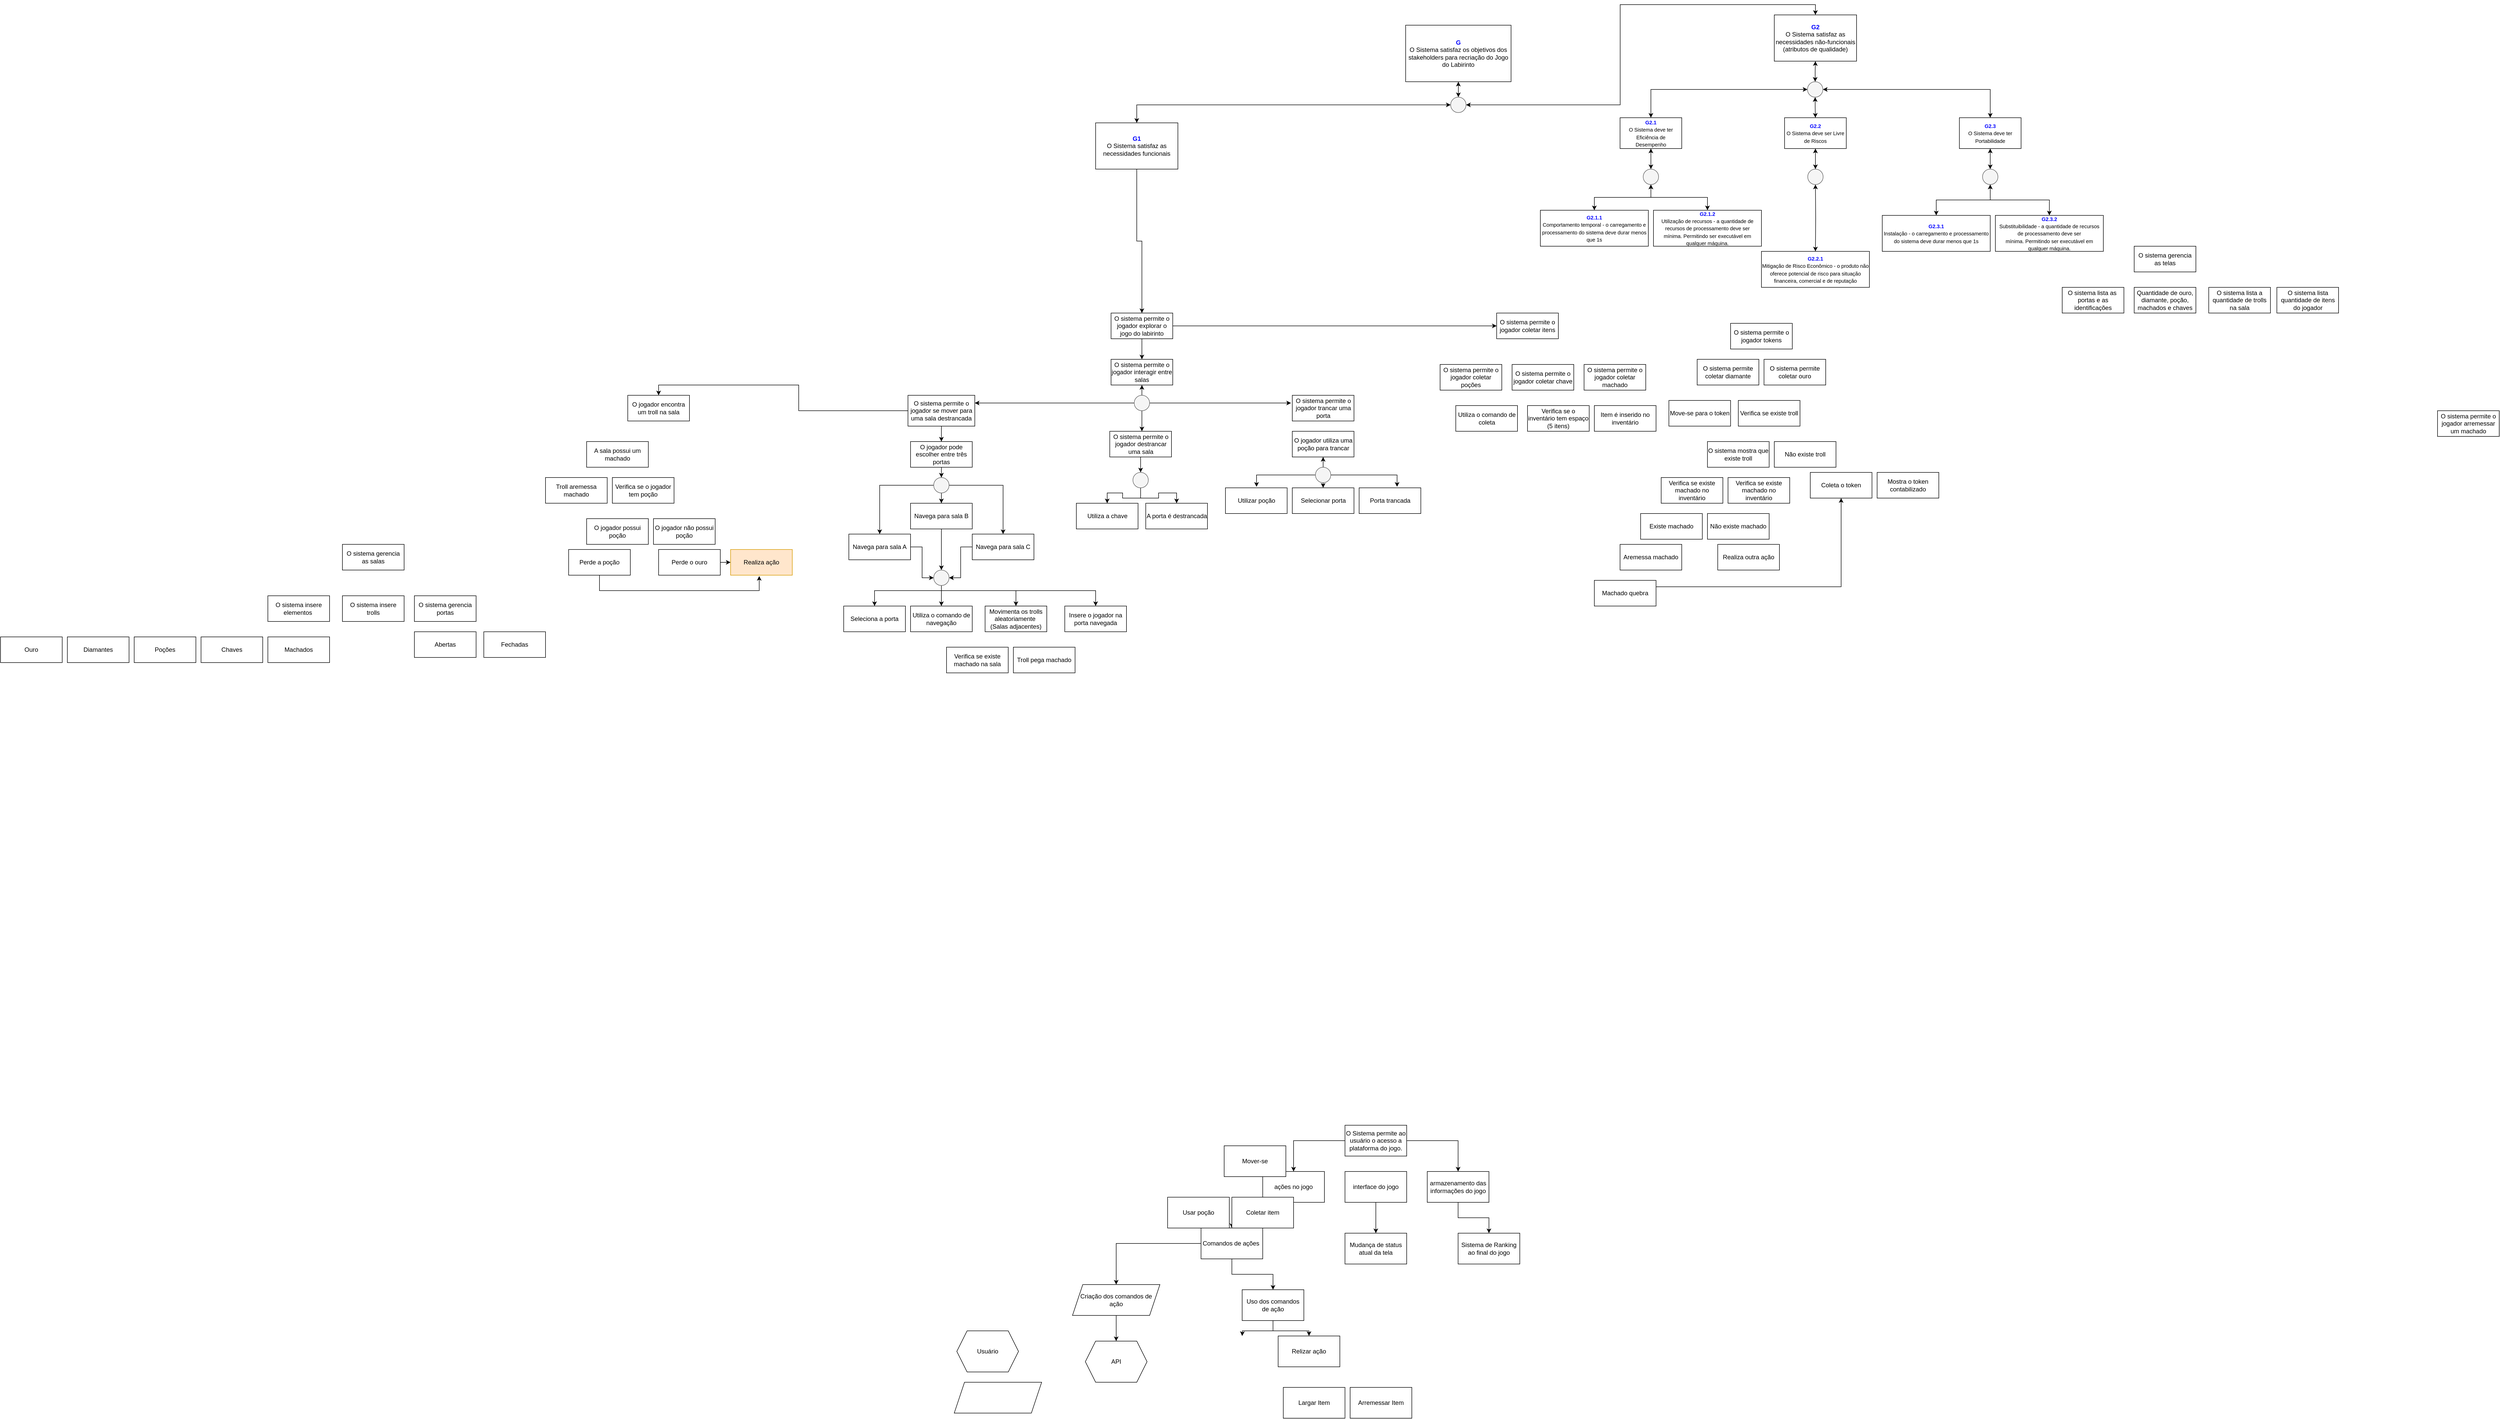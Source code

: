 <mxfile version="16.6.4" type="github">
  <diagram id="CcLu8pJx7sYRD5yKEzLu" name="Page-1">
    <mxGraphModel dx="4118" dy="1483" grid="1" gridSize="10" guides="1" tooltips="1" connect="1" arrows="1" fold="1" page="1" pageScale="1" pageWidth="850" pageHeight="1100" math="0" shadow="0">
      <root>
        <mxCell id="0" />
        <mxCell id="1" parent="0" />
        <mxCell id="hRmUiVgqd-fP8M-4zKgl-9" value="" style="edgeStyle=orthogonalEdgeStyle;rounded=0;orthogonalLoop=1;jettySize=auto;html=1;startArrow=classic;startFill=1;" parent="1" source="hRmUiVgqd-fP8M-4zKgl-2" target="hRmUiVgqd-fP8M-4zKgl-7" edge="1">
          <mxGeometry relative="1" as="geometry" />
        </mxCell>
        <mxCell id="hRmUiVgqd-fP8M-4zKgl-2" value="&lt;font color=&quot;#0000ff&quot;&gt;&lt;b&gt;G&lt;/b&gt;&lt;/font&gt;&lt;br&gt;O Sistema satisfaz os objetivos dos stakeholders para recriação do Jogo do Labirinto" style="rounded=0;whiteSpace=wrap;html=1;" parent="1" vertex="1">
          <mxGeometry x="-97" y="-980" width="205" height="110" as="geometry" />
        </mxCell>
        <mxCell id="SyE-WnLj72KJWZx9Bk1h-50" style="edgeStyle=orthogonalEdgeStyle;rounded=0;orthogonalLoop=1;jettySize=auto;html=1;entryX=0.5;entryY=0;entryDx=0;entryDy=0;exitX=0.5;exitY=1;exitDx=0;exitDy=0;" parent="1" source="hRmUiVgqd-fP8M-4zKgl-3" target="SyE-WnLj72KJWZx9Bk1h-1" edge="1">
          <mxGeometry relative="1" as="geometry" />
        </mxCell>
        <mxCell id="hRmUiVgqd-fP8M-4zKgl-3" value="&lt;b&gt;&lt;font color=&quot;#0000ff&quot;&gt;G1&lt;/font&gt;&lt;/b&gt;&lt;br&gt;O Sistema satisfaz as necessidades funcionais" style="rounded=0;whiteSpace=wrap;html=1;" parent="1" vertex="1">
          <mxGeometry x="-700" y="-790" width="160" height="90" as="geometry" />
        </mxCell>
        <mxCell id="hRmUiVgqd-fP8M-4zKgl-5" value="&lt;font style=&quot;font-size: 12px&quot;&gt;&lt;b&gt;&lt;font color=&quot;#0000ff&quot; style=&quot;font-size: 12px&quot;&gt;G2&lt;/font&gt;&lt;/b&gt;&lt;br&gt;O Sistema satisfaz as necessidades não-funcionais (atributos de qualidade)&lt;/font&gt;" style="rounded=0;whiteSpace=wrap;html=1;" parent="1" vertex="1">
          <mxGeometry x="620" y="-1000" width="160" height="90" as="geometry" />
        </mxCell>
        <mxCell id="hRmUiVgqd-fP8M-4zKgl-10" style="edgeStyle=orthogonalEdgeStyle;rounded=0;orthogonalLoop=1;jettySize=auto;html=1;entryX=0.5;entryY=0;entryDx=0;entryDy=0;startArrow=classic;startFill=1;" parent="1" source="hRmUiVgqd-fP8M-4zKgl-7" target="hRmUiVgqd-fP8M-4zKgl-3" edge="1">
          <mxGeometry relative="1" as="geometry" />
        </mxCell>
        <mxCell id="hRmUiVgqd-fP8M-4zKgl-11" style="edgeStyle=orthogonalEdgeStyle;rounded=0;orthogonalLoop=1;jettySize=auto;html=1;entryX=0.5;entryY=0;entryDx=0;entryDy=0;startArrow=classic;startFill=1;" parent="1" source="hRmUiVgqd-fP8M-4zKgl-7" target="hRmUiVgqd-fP8M-4zKgl-5" edge="1">
          <mxGeometry relative="1" as="geometry" />
        </mxCell>
        <mxCell id="hRmUiVgqd-fP8M-4zKgl-7" value="" style="ellipse;whiteSpace=wrap;html=1;aspect=fixed;fillColor=#f5f5f5;fontColor=#333333;strokeColor=#666666;" parent="1" vertex="1">
          <mxGeometry x="-9.5" y="-840" width="30" height="30" as="geometry" />
        </mxCell>
        <mxCell id="hRmUiVgqd-fP8M-4zKgl-23" style="edgeStyle=orthogonalEdgeStyle;rounded=0;orthogonalLoop=1;jettySize=auto;html=1;fontColor=#0000FF;" parent="1" source="hRmUiVgqd-fP8M-4zKgl-12" target="hRmUiVgqd-fP8M-4zKgl-22" edge="1">
          <mxGeometry relative="1" as="geometry" />
        </mxCell>
        <mxCell id="hRmUiVgqd-fP8M-4zKgl-28" style="edgeStyle=orthogonalEdgeStyle;rounded=0;orthogonalLoop=1;jettySize=auto;html=1;fontColor=#000000;" parent="1" source="hRmUiVgqd-fP8M-4zKgl-12" target="hRmUiVgqd-fP8M-4zKgl-27" edge="1">
          <mxGeometry relative="1" as="geometry" />
        </mxCell>
        <mxCell id="hRmUiVgqd-fP8M-4zKgl-12" value="O Sistema permite ao usuário o acesso a plataforma do jogo." style="rounded=0;whiteSpace=wrap;html=1;" parent="1" vertex="1">
          <mxGeometry x="-215" y="1160" width="120" height="60" as="geometry" />
        </mxCell>
        <mxCell id="9Wqa6SIRsuj5Y4Wulnrp-12" style="edgeStyle=orthogonalEdgeStyle;rounded=0;orthogonalLoop=1;jettySize=auto;html=1;entryX=0.5;entryY=0;entryDx=0;entryDy=0;startArrow=classic;startFill=1;" edge="1" parent="1" source="hRmUiVgqd-fP8M-4zKgl-14" target="9Wqa6SIRsuj5Y4Wulnrp-8">
          <mxGeometry relative="1" as="geometry" />
        </mxCell>
        <mxCell id="hRmUiVgqd-fP8M-4zKgl-14" value="&lt;font style=&quot;font-size: 10px&quot;&gt;&lt;b&gt;&lt;font color=&quot;#0000ff&quot; style=&quot;font-size: 10px&quot;&gt;G2.1&lt;/font&gt;&lt;/b&gt;&lt;br&gt;O Sistema deve ter Eficiência de Desempenho&lt;/font&gt;" style="rounded=0;whiteSpace=wrap;html=1;" parent="1" vertex="1">
          <mxGeometry x="320" y="-800" width="120" height="60" as="geometry" />
        </mxCell>
        <mxCell id="9Wqa6SIRsuj5Y4Wulnrp-14" style="edgeStyle=orthogonalEdgeStyle;rounded=0;orthogonalLoop=1;jettySize=auto;html=1;entryX=0.5;entryY=0;entryDx=0;entryDy=0;startArrow=classic;startFill=1;" edge="1" parent="1" source="hRmUiVgqd-fP8M-4zKgl-15" target="9Wqa6SIRsuj5Y4Wulnrp-10">
          <mxGeometry relative="1" as="geometry" />
        </mxCell>
        <mxCell id="hRmUiVgqd-fP8M-4zKgl-15" value="&lt;font style=&quot;font-size: 10px&quot;&gt;&lt;b&gt;&lt;font color=&quot;#0000ff&quot;&gt;G2.3&lt;/font&gt;&lt;/b&gt;&lt;br&gt;O Sistema deve ter Portabilidade&lt;/font&gt;" style="rounded=0;whiteSpace=wrap;html=1;" parent="1" vertex="1">
          <mxGeometry x="980" y="-800" width="120" height="60" as="geometry" />
        </mxCell>
        <mxCell id="hRmUiVgqd-fP8M-4zKgl-34" style="edgeStyle=orthogonalEdgeStyle;rounded=0;orthogonalLoop=1;jettySize=auto;html=1;fontColor=#000000;" parent="1" source="hRmUiVgqd-fP8M-4zKgl-19" target="hRmUiVgqd-fP8M-4zKgl-30" edge="1">
          <mxGeometry relative="1" as="geometry" />
        </mxCell>
        <mxCell id="gk21CeRTLY4jMx4OXJq9-3" style="edgeStyle=orthogonalEdgeStyle;rounded=0;orthogonalLoop=1;jettySize=auto;html=1;entryX=0.5;entryY=0;entryDx=0;entryDy=0;" parent="1" source="hRmUiVgqd-fP8M-4zKgl-19" target="gk21CeRTLY4jMx4OXJq9-2" edge="1">
          <mxGeometry relative="1" as="geometry" />
        </mxCell>
        <mxCell id="hRmUiVgqd-fP8M-4zKgl-19" value="Comandos de ações&amp;nbsp;" style="rounded=0;whiteSpace=wrap;html=1;" parent="1" vertex="1">
          <mxGeometry x="-495" y="1360" width="120" height="60" as="geometry" />
        </mxCell>
        <mxCell id="hRmUiVgqd-fP8M-4zKgl-20" value="Sistema de Ranking ao final do jogo" style="rounded=0;whiteSpace=wrap;html=1;" parent="1" vertex="1">
          <mxGeometry x="5" y="1370" width="120" height="60" as="geometry" />
        </mxCell>
        <mxCell id="9Wqa6SIRsuj5Y4Wulnrp-13" style="edgeStyle=orthogonalEdgeStyle;rounded=0;orthogonalLoop=1;jettySize=auto;html=1;entryX=0.5;entryY=0;entryDx=0;entryDy=0;startArrow=classic;startFill=1;" edge="1" parent="1" source="hRmUiVgqd-fP8M-4zKgl-21" target="9Wqa6SIRsuj5Y4Wulnrp-9">
          <mxGeometry relative="1" as="geometry" />
        </mxCell>
        <mxCell id="hRmUiVgqd-fP8M-4zKgl-21" value="&lt;b style=&quot;font-size: 10px&quot;&gt;&lt;font color=&quot;#0000ff&quot;&gt;G2.2&lt;/font&gt;&lt;/b&gt;&lt;br style=&quot;font-size: 10px&quot;&gt;&lt;span style=&quot;font-size: 10px&quot;&gt;O Sistema deve ser Livre de Riscos&lt;/span&gt;" style="rounded=0;whiteSpace=wrap;html=1;" parent="1" vertex="1">
          <mxGeometry x="640" y="-800" width="120" height="60" as="geometry" />
        </mxCell>
        <mxCell id="hRmUiVgqd-fP8M-4zKgl-24" style="edgeStyle=orthogonalEdgeStyle;rounded=0;orthogonalLoop=1;jettySize=auto;html=1;fontColor=#0000FF;" parent="1" source="hRmUiVgqd-fP8M-4zKgl-22" target="hRmUiVgqd-fP8M-4zKgl-19" edge="1">
          <mxGeometry relative="1" as="geometry" />
        </mxCell>
        <mxCell id="hRmUiVgqd-fP8M-4zKgl-22" value="ações no jogo" style="rounded=0;whiteSpace=wrap;html=1;" parent="1" vertex="1">
          <mxGeometry x="-375" y="1250" width="120" height="60" as="geometry" />
        </mxCell>
        <mxCell id="hRmUiVgqd-fP8M-4zKgl-40" style="edgeStyle=orthogonalEdgeStyle;rounded=0;orthogonalLoop=1;jettySize=auto;html=1;fontColor=#000000;" parent="1" source="hRmUiVgqd-fP8M-4zKgl-26" target="hRmUiVgqd-fP8M-4zKgl-39" edge="1">
          <mxGeometry relative="1" as="geometry" />
        </mxCell>
        <mxCell id="hRmUiVgqd-fP8M-4zKgl-26" value="&lt;font color=&quot;#000000&quot;&gt;interface do jogo&lt;/font&gt;" style="rounded=0;whiteSpace=wrap;html=1;fontColor=#0000FF;" parent="1" vertex="1">
          <mxGeometry x="-215" y="1250" width="120" height="60" as="geometry" />
        </mxCell>
        <mxCell id="hRmUiVgqd-fP8M-4zKgl-29" style="edgeStyle=orthogonalEdgeStyle;rounded=0;orthogonalLoop=1;jettySize=auto;html=1;fontColor=#000000;" parent="1" source="hRmUiVgqd-fP8M-4zKgl-27" target="hRmUiVgqd-fP8M-4zKgl-20" edge="1">
          <mxGeometry relative="1" as="geometry" />
        </mxCell>
        <mxCell id="hRmUiVgqd-fP8M-4zKgl-27" value="&lt;font color=&quot;#000000&quot;&gt;armazenamento das informações do jogo&lt;/font&gt;" style="rounded=0;whiteSpace=wrap;html=1;fontColor=#0000FF;" parent="1" vertex="1">
          <mxGeometry x="-55" y="1250" width="120" height="60" as="geometry" />
        </mxCell>
        <mxCell id="hRmUiVgqd-fP8M-4zKgl-37" style="edgeStyle=orthogonalEdgeStyle;rounded=0;orthogonalLoop=1;jettySize=auto;html=1;fontColor=#000000;" parent="1" source="hRmUiVgqd-fP8M-4zKgl-30" target="hRmUiVgqd-fP8M-4zKgl-36" edge="1">
          <mxGeometry relative="1" as="geometry" />
        </mxCell>
        <mxCell id="hRmUiVgqd-fP8M-4zKgl-30" value="&lt;font color=&quot;#000000&quot;&gt;Criação dos comandos de ação&lt;/font&gt;" style="shape=parallelogram;perimeter=parallelogramPerimeter;whiteSpace=wrap;html=1;fixedSize=1;fontColor=#0000FF;" parent="1" vertex="1">
          <mxGeometry x="-745" y="1470" width="170" height="60" as="geometry" />
        </mxCell>
        <mxCell id="hRmUiVgqd-fP8M-4zKgl-31" value="" style="shape=parallelogram;perimeter=parallelogramPerimeter;whiteSpace=wrap;html=1;fixedSize=1;fontColor=#0000FF;" parent="1" vertex="1">
          <mxGeometry x="-975" y="1660" width="170" height="60" as="geometry" />
        </mxCell>
        <mxCell id="hRmUiVgqd-fP8M-4zKgl-35" value="Usuário" style="shape=hexagon;perimeter=hexagonPerimeter2;whiteSpace=wrap;html=1;fixedSize=1;fontColor=#000000;" parent="1" vertex="1">
          <mxGeometry x="-970" y="1560" width="120" height="80" as="geometry" />
        </mxCell>
        <mxCell id="hRmUiVgqd-fP8M-4zKgl-36" value="API" style="shape=hexagon;perimeter=hexagonPerimeter2;whiteSpace=wrap;html=1;fixedSize=1;fontColor=#000000;" parent="1" vertex="1">
          <mxGeometry x="-720" y="1580" width="120" height="80" as="geometry" />
        </mxCell>
        <mxCell id="hRmUiVgqd-fP8M-4zKgl-39" value="Mudança de status atual da tela" style="rounded=0;whiteSpace=wrap;html=1;" parent="1" vertex="1">
          <mxGeometry x="-215" y="1370" width="120" height="60" as="geometry" />
        </mxCell>
        <mxCell id="gk21CeRTLY4jMx4OXJq9-10" style="edgeStyle=orthogonalEdgeStyle;rounded=0;orthogonalLoop=1;jettySize=auto;html=1;entryX=0.5;entryY=0;entryDx=0;entryDy=0;" parent="1" source="gk21CeRTLY4jMx4OXJq9-2" edge="1">
          <mxGeometry relative="1" as="geometry">
            <mxPoint x="-415" y="1570" as="targetPoint" />
          </mxGeometry>
        </mxCell>
        <mxCell id="gk21CeRTLY4jMx4OXJq9-11" style="edgeStyle=orthogonalEdgeStyle;rounded=0;orthogonalLoop=1;jettySize=auto;html=1;exitX=0.5;exitY=1;exitDx=0;exitDy=0;entryX=0.5;entryY=0;entryDx=0;entryDy=0;" parent="1" source="gk21CeRTLY4jMx4OXJq9-2" target="gk21CeRTLY4jMx4OXJq9-5" edge="1">
          <mxGeometry relative="1" as="geometry" />
        </mxCell>
        <mxCell id="gk21CeRTLY4jMx4OXJq9-2" value="Uso dos comandos de ação" style="rounded=0;whiteSpace=wrap;html=1;" parent="1" vertex="1">
          <mxGeometry x="-415" y="1480" width="120" height="60" as="geometry" />
        </mxCell>
        <mxCell id="gk21CeRTLY4jMx4OXJq9-4" value="Mover-se" style="rounded=0;whiteSpace=wrap;html=1;" parent="1" vertex="1">
          <mxGeometry x="-450" y="1200" width="120" height="60" as="geometry" />
        </mxCell>
        <mxCell id="gk21CeRTLY4jMx4OXJq9-5" value="Relizar ação" style="rounded=0;whiteSpace=wrap;html=1;" parent="1" vertex="1">
          <mxGeometry x="-345" y="1570" width="120" height="60" as="geometry" />
        </mxCell>
        <mxCell id="gk21CeRTLY4jMx4OXJq9-6" value="Usar poção" style="rounded=0;whiteSpace=wrap;html=1;" parent="1" vertex="1">
          <mxGeometry x="-560" y="1300" width="120" height="60" as="geometry" />
        </mxCell>
        <mxCell id="gk21CeRTLY4jMx4OXJq9-7" value="Coletar item" style="rounded=0;whiteSpace=wrap;html=1;" parent="1" vertex="1">
          <mxGeometry x="-435" y="1300" width="120" height="60" as="geometry" />
        </mxCell>
        <mxCell id="gk21CeRTLY4jMx4OXJq9-8" value="Largar Item" style="rounded=0;whiteSpace=wrap;html=1;" parent="1" vertex="1">
          <mxGeometry x="-335" y="1670" width="120" height="60" as="geometry" />
        </mxCell>
        <mxCell id="gk21CeRTLY4jMx4OXJq9-9" value="Arremessar Item" style="rounded=0;whiteSpace=wrap;html=1;" parent="1" vertex="1">
          <mxGeometry x="-205" y="1670" width="120" height="60" as="geometry" />
        </mxCell>
        <mxCell id="SyE-WnLj72KJWZx9Bk1h-7" style="edgeStyle=orthogonalEdgeStyle;rounded=0;orthogonalLoop=1;jettySize=auto;html=1;entryX=0.5;entryY=0;entryDx=0;entryDy=0;" parent="1" source="SyE-WnLj72KJWZx9Bk1h-1" target="SyE-WnLj72KJWZx9Bk1h-2" edge="1">
          <mxGeometry relative="1" as="geometry" />
        </mxCell>
        <mxCell id="SyE-WnLj72KJWZx9Bk1h-71" style="edgeStyle=orthogonalEdgeStyle;rounded=0;orthogonalLoop=1;jettySize=auto;html=1;" parent="1" source="SyE-WnLj72KJWZx9Bk1h-1" edge="1">
          <mxGeometry relative="1" as="geometry">
            <mxPoint x="80.0" y="-395" as="targetPoint" />
          </mxGeometry>
        </mxCell>
        <mxCell id="SyE-WnLj72KJWZx9Bk1h-1" value="&lt;span&gt;O sistema permite o jogador explorar o jogo do labirinto&lt;/span&gt;" style="rounded=0;whiteSpace=wrap;html=1;" parent="1" vertex="1">
          <mxGeometry x="-670" y="-420" width="120" height="50" as="geometry" />
        </mxCell>
        <mxCell id="SyE-WnLj72KJWZx9Bk1h-2" value="&lt;span&gt;O sistema permite o jogador interagir entre salas&lt;/span&gt;" style="rounded=0;whiteSpace=wrap;html=1;" parent="1" vertex="1">
          <mxGeometry x="-670" y="-330" width="120" height="50" as="geometry" />
        </mxCell>
        <mxCell id="SyE-WnLj72KJWZx9Bk1h-29" style="edgeStyle=orthogonalEdgeStyle;rounded=0;orthogonalLoop=1;jettySize=auto;html=1;entryX=0.5;entryY=0;entryDx=0;entryDy=0;" parent="1" source="SyE-WnLj72KJWZx9Bk1h-4" target="SyE-WnLj72KJWZx9Bk1h-10" edge="1">
          <mxGeometry relative="1" as="geometry" />
        </mxCell>
        <mxCell id="SyE-WnLj72KJWZx9Bk1h-116" style="edgeStyle=orthogonalEdgeStyle;rounded=0;orthogonalLoop=1;jettySize=auto;html=1;entryX=0.5;entryY=0;entryDx=0;entryDy=0;" parent="1" source="SyE-WnLj72KJWZx9Bk1h-4" target="SyE-WnLj72KJWZx9Bk1h-115" edge="1">
          <mxGeometry relative="1" as="geometry" />
        </mxCell>
        <mxCell id="SyE-WnLj72KJWZx9Bk1h-4" value="&lt;span&gt;O sistema permite o jogador se mover para uma sala destrancada&lt;/span&gt;" style="rounded=0;whiteSpace=wrap;html=1;" parent="1" vertex="1">
          <mxGeometry x="-1065" y="-260" width="130" height="60" as="geometry" />
        </mxCell>
        <mxCell id="SyE-WnLj72KJWZx9Bk1h-52" style="edgeStyle=orthogonalEdgeStyle;rounded=0;orthogonalLoop=1;jettySize=auto;html=1;entryX=0.5;entryY=0;entryDx=0;entryDy=0;" parent="1" source="SyE-WnLj72KJWZx9Bk1h-5" target="SyE-WnLj72KJWZx9Bk1h-51" edge="1">
          <mxGeometry relative="1" as="geometry" />
        </mxCell>
        <mxCell id="SyE-WnLj72KJWZx9Bk1h-5" value="&lt;span&gt;O sistema permite o jogador destrancar uma sala&lt;/span&gt;" style="rounded=0;whiteSpace=wrap;html=1;" parent="1" vertex="1">
          <mxGeometry x="-672.5" y="-190" width="120" height="50" as="geometry" />
        </mxCell>
        <mxCell id="SyE-WnLj72KJWZx9Bk1h-6" value="&lt;span&gt;O sistema permite o jogador trancar uma porta&lt;/span&gt;" style="rounded=0;whiteSpace=wrap;html=1;" parent="1" vertex="1">
          <mxGeometry x="-317.5" y="-260" width="120" height="50" as="geometry" />
        </mxCell>
        <mxCell id="SyE-WnLj72KJWZx9Bk1h-31" style="edgeStyle=orthogonalEdgeStyle;rounded=0;orthogonalLoop=1;jettySize=auto;html=1;entryX=0.5;entryY=0;entryDx=0;entryDy=0;" parent="1" source="SyE-WnLj72KJWZx9Bk1h-10" target="SyE-WnLj72KJWZx9Bk1h-30" edge="1">
          <mxGeometry relative="1" as="geometry" />
        </mxCell>
        <mxCell id="SyE-WnLj72KJWZx9Bk1h-10" value="&lt;span&gt;O jogador pode escolher entre três portas&lt;/span&gt;" style="rounded=0;whiteSpace=wrap;html=1;" parent="1" vertex="1">
          <mxGeometry x="-1060" y="-170" width="120" height="50" as="geometry" />
        </mxCell>
        <mxCell id="SyE-WnLj72KJWZx9Bk1h-42" style="edgeStyle=orthogonalEdgeStyle;rounded=0;orthogonalLoop=1;jettySize=auto;html=1;entryX=0;entryY=0.5;entryDx=0;entryDy=0;" parent="1" source="SyE-WnLj72KJWZx9Bk1h-11" target="SyE-WnLj72KJWZx9Bk1h-36" edge="1">
          <mxGeometry relative="1" as="geometry" />
        </mxCell>
        <mxCell id="SyE-WnLj72KJWZx9Bk1h-11" value="&lt;span&gt;Navega para sala A&lt;/span&gt;" style="rounded=0;whiteSpace=wrap;html=1;" parent="1" vertex="1">
          <mxGeometry x="-1180" y="10" width="120" height="50" as="geometry" />
        </mxCell>
        <mxCell id="SyE-WnLj72KJWZx9Bk1h-39" style="edgeStyle=orthogonalEdgeStyle;rounded=0;orthogonalLoop=1;jettySize=auto;html=1;entryX=0.5;entryY=0;entryDx=0;entryDy=0;" parent="1" source="SyE-WnLj72KJWZx9Bk1h-12" target="SyE-WnLj72KJWZx9Bk1h-36" edge="1">
          <mxGeometry relative="1" as="geometry" />
        </mxCell>
        <mxCell id="SyE-WnLj72KJWZx9Bk1h-12" value="&lt;span&gt;Navega para sala B&lt;/span&gt;" style="rounded=0;whiteSpace=wrap;html=1;" parent="1" vertex="1">
          <mxGeometry x="-1060" y="-50" width="120" height="50" as="geometry" />
        </mxCell>
        <mxCell id="SyE-WnLj72KJWZx9Bk1h-41" style="edgeStyle=orthogonalEdgeStyle;rounded=0;orthogonalLoop=1;jettySize=auto;html=1;entryX=1;entryY=0.5;entryDx=0;entryDy=0;" parent="1" source="SyE-WnLj72KJWZx9Bk1h-13" target="SyE-WnLj72KJWZx9Bk1h-36" edge="1">
          <mxGeometry relative="1" as="geometry" />
        </mxCell>
        <mxCell id="SyE-WnLj72KJWZx9Bk1h-13" value="&lt;span&gt;Navega para sala C&lt;/span&gt;" style="rounded=0;whiteSpace=wrap;html=1;" parent="1" vertex="1">
          <mxGeometry x="-940" y="10" width="120" height="50" as="geometry" />
        </mxCell>
        <mxCell id="SyE-WnLj72KJWZx9Bk1h-14" value="&lt;span&gt;Utiliza a chave&lt;/span&gt;" style="rounded=0;whiteSpace=wrap;html=1;" parent="1" vertex="1">
          <mxGeometry x="-737.5" y="-50" width="120" height="50" as="geometry" />
        </mxCell>
        <mxCell id="SyE-WnLj72KJWZx9Bk1h-15" value="&lt;span&gt;A porta é destrancada&lt;/span&gt;" style="rounded=0;whiteSpace=wrap;html=1;" parent="1" vertex="1">
          <mxGeometry x="-602.5" y="-50" width="120" height="50" as="geometry" />
        </mxCell>
        <mxCell id="SyE-WnLj72KJWZx9Bk1h-22" value="&lt;span&gt;Seleciona a porta&lt;/span&gt;" style="rounded=0;whiteSpace=wrap;html=1;" parent="1" vertex="1">
          <mxGeometry x="-1190" y="150" width="120" height="50" as="geometry" />
        </mxCell>
        <mxCell id="SyE-WnLj72KJWZx9Bk1h-23" value="&lt;span&gt;Utiliza o comando de navegação&lt;/span&gt;" style="rounded=0;whiteSpace=wrap;html=1;" parent="1" vertex="1">
          <mxGeometry x="-1060" y="150" width="120" height="50" as="geometry" />
        </mxCell>
        <mxCell id="SyE-WnLj72KJWZx9Bk1h-24" value="&lt;span&gt;Insere o jogador na porta navegada&lt;/span&gt;" style="rounded=0;whiteSpace=wrap;html=1;" parent="1" vertex="1">
          <mxGeometry x="-760" y="150" width="120" height="50" as="geometry" />
        </mxCell>
        <mxCell id="SyE-WnLj72KJWZx9Bk1h-25" value="&lt;span&gt;O jogador utiliza uma poção para trancar&lt;/span&gt;" style="rounded=0;whiteSpace=wrap;html=1;" parent="1" vertex="1">
          <mxGeometry x="-317.5" y="-190" width="120" height="50" as="geometry" />
        </mxCell>
        <mxCell id="SyE-WnLj72KJWZx9Bk1h-26" value="Utilizar poção" style="rounded=0;whiteSpace=wrap;html=1;" parent="1" vertex="1">
          <mxGeometry x="-447.5" y="-80" width="120" height="50" as="geometry" />
        </mxCell>
        <mxCell id="SyE-WnLj72KJWZx9Bk1h-27" value="Selecionar porta" style="rounded=0;whiteSpace=wrap;html=1;" parent="1" vertex="1">
          <mxGeometry x="-317.5" y="-80" width="120" height="50" as="geometry" />
        </mxCell>
        <mxCell id="SyE-WnLj72KJWZx9Bk1h-28" value="Porta trancada" style="rounded=0;whiteSpace=wrap;html=1;" parent="1" vertex="1">
          <mxGeometry x="-187.5" y="-80" width="120" height="50" as="geometry" />
        </mxCell>
        <mxCell id="SyE-WnLj72KJWZx9Bk1h-32" style="edgeStyle=orthogonalEdgeStyle;rounded=0;orthogonalLoop=1;jettySize=auto;html=1;entryX=0.5;entryY=0;entryDx=0;entryDy=0;" parent="1" source="SyE-WnLj72KJWZx9Bk1h-30" target="SyE-WnLj72KJWZx9Bk1h-11" edge="1">
          <mxGeometry relative="1" as="geometry" />
        </mxCell>
        <mxCell id="SyE-WnLj72KJWZx9Bk1h-33" style="edgeStyle=orthogonalEdgeStyle;rounded=0;orthogonalLoop=1;jettySize=auto;html=1;entryX=0.5;entryY=0;entryDx=0;entryDy=0;" parent="1" source="SyE-WnLj72KJWZx9Bk1h-30" target="SyE-WnLj72KJWZx9Bk1h-12" edge="1">
          <mxGeometry relative="1" as="geometry" />
        </mxCell>
        <mxCell id="SyE-WnLj72KJWZx9Bk1h-34" style="edgeStyle=orthogonalEdgeStyle;rounded=0;orthogonalLoop=1;jettySize=auto;html=1;entryX=0.5;entryY=0;entryDx=0;entryDy=0;" parent="1" source="SyE-WnLj72KJWZx9Bk1h-30" target="SyE-WnLj72KJWZx9Bk1h-13" edge="1">
          <mxGeometry relative="1" as="geometry" />
        </mxCell>
        <mxCell id="SyE-WnLj72KJWZx9Bk1h-30" value="" style="ellipse;whiteSpace=wrap;html=1;aspect=fixed;fillColor=#f5f5f5;fontColor=#333333;strokeColor=#666666;" parent="1" vertex="1">
          <mxGeometry x="-1015" y="-100" width="30" height="30" as="geometry" />
        </mxCell>
        <mxCell id="SyE-WnLj72KJWZx9Bk1h-47" style="edgeStyle=orthogonalEdgeStyle;rounded=0;orthogonalLoop=1;jettySize=auto;html=1;entryX=0.5;entryY=0;entryDx=0;entryDy=0;" parent="1" source="SyE-WnLj72KJWZx9Bk1h-36" target="SyE-WnLj72KJWZx9Bk1h-23" edge="1">
          <mxGeometry relative="1" as="geometry" />
        </mxCell>
        <mxCell id="SyE-WnLj72KJWZx9Bk1h-48" style="edgeStyle=orthogonalEdgeStyle;rounded=0;orthogonalLoop=1;jettySize=auto;html=1;entryX=0.5;entryY=0;entryDx=0;entryDy=0;" parent="1" source="SyE-WnLj72KJWZx9Bk1h-36" target="SyE-WnLj72KJWZx9Bk1h-22" edge="1">
          <mxGeometry relative="1" as="geometry">
            <Array as="points">
              <mxPoint x="-1000" y="120" />
              <mxPoint x="-1130" y="120" />
            </Array>
          </mxGeometry>
        </mxCell>
        <mxCell id="SyE-WnLj72KJWZx9Bk1h-111" style="edgeStyle=orthogonalEdgeStyle;rounded=0;orthogonalLoop=1;jettySize=auto;html=1;entryX=0.5;entryY=0;entryDx=0;entryDy=0;" parent="1" source="SyE-WnLj72KJWZx9Bk1h-36" target="SyE-WnLj72KJWZx9Bk1h-110" edge="1">
          <mxGeometry relative="1" as="geometry">
            <Array as="points">
              <mxPoint x="-1000" y="120" />
              <mxPoint x="-855" y="120" />
            </Array>
          </mxGeometry>
        </mxCell>
        <mxCell id="SyE-WnLj72KJWZx9Bk1h-112" style="edgeStyle=orthogonalEdgeStyle;rounded=0;orthogonalLoop=1;jettySize=auto;html=1;entryX=0.5;entryY=0;entryDx=0;entryDy=0;" parent="1" source="SyE-WnLj72KJWZx9Bk1h-36" target="SyE-WnLj72KJWZx9Bk1h-24" edge="1">
          <mxGeometry relative="1" as="geometry">
            <Array as="points">
              <mxPoint x="-1000" y="120" />
              <mxPoint x="-700" y="120" />
            </Array>
          </mxGeometry>
        </mxCell>
        <mxCell id="SyE-WnLj72KJWZx9Bk1h-36" value="" style="ellipse;whiteSpace=wrap;html=1;aspect=fixed;fillColor=#f5f5f5;fontColor=#333333;strokeColor=#666666;" parent="1" vertex="1">
          <mxGeometry x="-1015" y="80" width="30" height="30" as="geometry" />
        </mxCell>
        <mxCell id="SyE-WnLj72KJWZx9Bk1h-53" style="edgeStyle=orthogonalEdgeStyle;rounded=0;orthogonalLoop=1;jettySize=auto;html=1;entryX=0.5;entryY=0;entryDx=0;entryDy=0;" parent="1" source="SyE-WnLj72KJWZx9Bk1h-51" target="SyE-WnLj72KJWZx9Bk1h-14" edge="1">
          <mxGeometry relative="1" as="geometry" />
        </mxCell>
        <mxCell id="SyE-WnLj72KJWZx9Bk1h-55" style="edgeStyle=orthogonalEdgeStyle;rounded=0;orthogonalLoop=1;jettySize=auto;html=1;" parent="1" source="SyE-WnLj72KJWZx9Bk1h-51" target="SyE-WnLj72KJWZx9Bk1h-15" edge="1">
          <mxGeometry relative="1" as="geometry" />
        </mxCell>
        <mxCell id="SyE-WnLj72KJWZx9Bk1h-51" value="" style="ellipse;whiteSpace=wrap;html=1;aspect=fixed;fillColor=#f5f5f5;fontColor=#333333;strokeColor=#666666;" parent="1" vertex="1">
          <mxGeometry x="-627.5" y="-110" width="30" height="30" as="geometry" />
        </mxCell>
        <mxCell id="SyE-WnLj72KJWZx9Bk1h-57" style="edgeStyle=orthogonalEdgeStyle;rounded=0;orthogonalLoop=1;jettySize=auto;html=1;entryX=0.5;entryY=1;entryDx=0;entryDy=0;" parent="1" source="SyE-WnLj72KJWZx9Bk1h-56" target="SyE-WnLj72KJWZx9Bk1h-2" edge="1">
          <mxGeometry relative="1" as="geometry" />
        </mxCell>
        <mxCell id="SyE-WnLj72KJWZx9Bk1h-58" style="edgeStyle=orthogonalEdgeStyle;rounded=0;orthogonalLoop=1;jettySize=auto;html=1;entryX=1;entryY=0.25;entryDx=0;entryDy=0;" parent="1" source="SyE-WnLj72KJWZx9Bk1h-56" target="SyE-WnLj72KJWZx9Bk1h-4" edge="1">
          <mxGeometry relative="1" as="geometry" />
        </mxCell>
        <mxCell id="SyE-WnLj72KJWZx9Bk1h-62" style="edgeStyle=orthogonalEdgeStyle;rounded=0;orthogonalLoop=1;jettySize=auto;html=1;entryX=0.521;entryY=0;entryDx=0;entryDy=0;entryPerimeter=0;" parent="1" source="SyE-WnLj72KJWZx9Bk1h-56" target="SyE-WnLj72KJWZx9Bk1h-5" edge="1">
          <mxGeometry relative="1" as="geometry" />
        </mxCell>
        <mxCell id="SyE-WnLj72KJWZx9Bk1h-64" style="edgeStyle=orthogonalEdgeStyle;rounded=0;orthogonalLoop=1;jettySize=auto;html=1;" parent="1" source="SyE-WnLj72KJWZx9Bk1h-56" edge="1">
          <mxGeometry relative="1" as="geometry">
            <mxPoint x="-320" y="-245" as="targetPoint" />
          </mxGeometry>
        </mxCell>
        <mxCell id="SyE-WnLj72KJWZx9Bk1h-56" value="" style="ellipse;whiteSpace=wrap;html=1;aspect=fixed;fillColor=#f5f5f5;fontColor=#333333;strokeColor=#666666;" parent="1" vertex="1">
          <mxGeometry x="-625" y="-260" width="30" height="30" as="geometry" />
        </mxCell>
        <mxCell id="SyE-WnLj72KJWZx9Bk1h-66" style="edgeStyle=orthogonalEdgeStyle;rounded=0;orthogonalLoop=1;jettySize=auto;html=1;entryX=0.5;entryY=1;entryDx=0;entryDy=0;" parent="1" source="SyE-WnLj72KJWZx9Bk1h-65" target="SyE-WnLj72KJWZx9Bk1h-25" edge="1">
          <mxGeometry relative="1" as="geometry" />
        </mxCell>
        <mxCell id="SyE-WnLj72KJWZx9Bk1h-67" style="edgeStyle=orthogonalEdgeStyle;rounded=0;orthogonalLoop=1;jettySize=auto;html=1;entryX=0.504;entryY=-0.04;entryDx=0;entryDy=0;entryPerimeter=0;" parent="1" source="SyE-WnLj72KJWZx9Bk1h-65" target="SyE-WnLj72KJWZx9Bk1h-26" edge="1">
          <mxGeometry relative="1" as="geometry" />
        </mxCell>
        <mxCell id="SyE-WnLj72KJWZx9Bk1h-68" style="edgeStyle=orthogonalEdgeStyle;rounded=0;orthogonalLoop=1;jettySize=auto;html=1;entryX=0.615;entryY=-0.04;entryDx=0;entryDy=0;entryPerimeter=0;" parent="1" source="SyE-WnLj72KJWZx9Bk1h-65" target="SyE-WnLj72KJWZx9Bk1h-28" edge="1">
          <mxGeometry relative="1" as="geometry" />
        </mxCell>
        <mxCell id="SyE-WnLj72KJWZx9Bk1h-70" style="edgeStyle=orthogonalEdgeStyle;rounded=0;orthogonalLoop=1;jettySize=auto;html=1;exitX=0.5;exitY=1;exitDx=0;exitDy=0;entryX=0.5;entryY=0;entryDx=0;entryDy=0;" parent="1" source="SyE-WnLj72KJWZx9Bk1h-65" target="SyE-WnLj72KJWZx9Bk1h-27" edge="1">
          <mxGeometry relative="1" as="geometry" />
        </mxCell>
        <mxCell id="SyE-WnLj72KJWZx9Bk1h-65" value="" style="ellipse;whiteSpace=wrap;html=1;aspect=fixed;fillColor=#f5f5f5;fontColor=#333333;strokeColor=#666666;" parent="1" vertex="1">
          <mxGeometry x="-272.5" y="-120" width="30" height="30" as="geometry" />
        </mxCell>
        <mxCell id="SyE-WnLj72KJWZx9Bk1h-72" value="&lt;span&gt;O sistema permite o jogador coletar itens&lt;/span&gt;" style="rounded=0;whiteSpace=wrap;html=1;" parent="1" vertex="1">
          <mxGeometry x="80" y="-420" width="120" height="50" as="geometry" />
        </mxCell>
        <mxCell id="SyE-WnLj72KJWZx9Bk1h-73" value="&lt;span&gt;O sistema permite o jogador coletar poções&lt;/span&gt;" style="rounded=0;whiteSpace=wrap;html=1;" parent="1" vertex="1">
          <mxGeometry x="-30" y="-320" width="120" height="50" as="geometry" />
        </mxCell>
        <mxCell id="SyE-WnLj72KJWZx9Bk1h-74" value="&lt;span&gt;O sistema permite o jogador coletar chave&lt;/span&gt;" style="rounded=0;whiteSpace=wrap;html=1;" parent="1" vertex="1">
          <mxGeometry x="110" y="-320" width="120" height="50" as="geometry" />
        </mxCell>
        <mxCell id="SyE-WnLj72KJWZx9Bk1h-76" value="&lt;span&gt;O sistema gerencia as salas&lt;/span&gt;" style="rounded=0;whiteSpace=wrap;html=1;" parent="1" vertex="1">
          <mxGeometry x="-2165" y="29.97" width="120" height="50" as="geometry" />
        </mxCell>
        <mxCell id="SyE-WnLj72KJWZx9Bk1h-77" value="&lt;span&gt;O sistema permite o jogador coletar machado&lt;/span&gt;" style="rounded=0;whiteSpace=wrap;html=1;" parent="1" vertex="1">
          <mxGeometry x="250" y="-320" width="120" height="50" as="geometry" />
        </mxCell>
        <mxCell id="SyE-WnLj72KJWZx9Bk1h-78" value="Utiliza o comando de coleta" style="rounded=0;whiteSpace=wrap;html=1;" parent="1" vertex="1">
          <mxGeometry x="0.5" y="-240" width="120" height="50" as="geometry" />
        </mxCell>
        <mxCell id="SyE-WnLj72KJWZx9Bk1h-79" value="Item é inserido no inventário" style="rounded=0;whiteSpace=wrap;html=1;" parent="1" vertex="1">
          <mxGeometry x="270" y="-240" width="120" height="50" as="geometry" />
        </mxCell>
        <mxCell id="SyE-WnLj72KJWZx9Bk1h-80" value="&lt;span&gt;O sistema permite o jogador tokens&lt;/span&gt;" style="rounded=0;whiteSpace=wrap;html=1;" parent="1" vertex="1">
          <mxGeometry x="535" y="-400" width="120" height="50" as="geometry" />
        </mxCell>
        <mxCell id="SyE-WnLj72KJWZx9Bk1h-81" value="&lt;span&gt;O sistema permite coletar diamante&lt;/span&gt;" style="rounded=0;whiteSpace=wrap;html=1;" parent="1" vertex="1">
          <mxGeometry x="470" y="-330" width="120" height="50" as="geometry" />
        </mxCell>
        <mxCell id="SyE-WnLj72KJWZx9Bk1h-82" value="&lt;span&gt;O sistema permite coletar ouro&lt;/span&gt;" style="rounded=0;whiteSpace=wrap;html=1;" parent="1" vertex="1">
          <mxGeometry x="600" y="-330" width="120" height="50" as="geometry" />
        </mxCell>
        <mxCell id="SyE-WnLj72KJWZx9Bk1h-83" value="Move-se para o token" style="rounded=0;whiteSpace=wrap;html=1;" parent="1" vertex="1">
          <mxGeometry x="415" y="-250" width="120" height="50" as="geometry" />
        </mxCell>
        <mxCell id="SyE-WnLj72KJWZx9Bk1h-84" value="Coleta o token" style="rounded=0;whiteSpace=wrap;html=1;" parent="1" vertex="1">
          <mxGeometry x="690" y="-110" width="120" height="50" as="geometry" />
        </mxCell>
        <mxCell id="SyE-WnLj72KJWZx9Bk1h-85" value="Mostra o token contabilizado" style="rounded=0;whiteSpace=wrap;html=1;" parent="1" vertex="1">
          <mxGeometry x="820" y="-110" width="120" height="50" as="geometry" />
        </mxCell>
        <mxCell id="SyE-WnLj72KJWZx9Bk1h-86" value="&lt;span&gt;O sistema insere elementos&amp;nbsp;&lt;/span&gt;" style="rounded=0;whiteSpace=wrap;html=1;" parent="1" vertex="1">
          <mxGeometry x="-2310" y="130" width="120" height="50" as="geometry" />
        </mxCell>
        <mxCell id="SyE-WnLj72KJWZx9Bk1h-87" value="&lt;span&gt;O sistema insere trolls&lt;/span&gt;" style="rounded=0;whiteSpace=wrap;html=1;" parent="1" vertex="1">
          <mxGeometry x="-2165" y="130" width="120" height="50" as="geometry" />
        </mxCell>
        <mxCell id="SyE-WnLj72KJWZx9Bk1h-88" value="&lt;span&gt;Ouro&lt;/span&gt;" style="rounded=0;whiteSpace=wrap;html=1;" parent="1" vertex="1">
          <mxGeometry x="-2830" y="210" width="120" height="50" as="geometry" />
        </mxCell>
        <mxCell id="SyE-WnLj72KJWZx9Bk1h-89" value="&lt;span&gt;Diamantes&lt;/span&gt;" style="rounded=0;whiteSpace=wrap;html=1;" parent="1" vertex="1">
          <mxGeometry x="-2700" y="210" width="120" height="50" as="geometry" />
        </mxCell>
        <mxCell id="SyE-WnLj72KJWZx9Bk1h-90" value="&lt;span&gt;Poções&lt;/span&gt;" style="rounded=0;whiteSpace=wrap;html=1;" parent="1" vertex="1">
          <mxGeometry x="-2570" y="210" width="120" height="50" as="geometry" />
        </mxCell>
        <mxCell id="SyE-WnLj72KJWZx9Bk1h-91" value="&lt;span&gt;Chaves&lt;/span&gt;" style="rounded=0;whiteSpace=wrap;html=1;" parent="1" vertex="1">
          <mxGeometry x="-2440" y="210" width="120" height="50" as="geometry" />
        </mxCell>
        <mxCell id="SyE-WnLj72KJWZx9Bk1h-92" value="&lt;span&gt;Machados&lt;/span&gt;" style="rounded=0;whiteSpace=wrap;html=1;" parent="1" vertex="1">
          <mxGeometry x="-2310" y="210" width="120" height="50" as="geometry" />
        </mxCell>
        <mxCell id="SyE-WnLj72KJWZx9Bk1h-93" value="&lt;span&gt;O sistema gerencia portas&lt;/span&gt;" style="rounded=0;whiteSpace=wrap;html=1;" parent="1" vertex="1">
          <mxGeometry x="-2025" y="130" width="120" height="50" as="geometry" />
        </mxCell>
        <mxCell id="SyE-WnLj72KJWZx9Bk1h-94" value="&lt;span&gt;Abertas&lt;/span&gt;" style="rounded=0;whiteSpace=wrap;html=1;" parent="1" vertex="1">
          <mxGeometry x="-2025" y="200" width="120" height="50" as="geometry" />
        </mxCell>
        <mxCell id="SyE-WnLj72KJWZx9Bk1h-95" value="&lt;span&gt;Fechadas&lt;/span&gt;" style="rounded=0;whiteSpace=wrap;html=1;" parent="1" vertex="1">
          <mxGeometry x="-1890" y="200" width="120" height="50" as="geometry" />
        </mxCell>
        <mxCell id="SyE-WnLj72KJWZx9Bk1h-96" value="Verifica se o inventário tem espaço (5 itens)" style="rounded=0;whiteSpace=wrap;html=1;" parent="1" vertex="1">
          <mxGeometry x="140" y="-240" width="120" height="50" as="geometry" />
        </mxCell>
        <mxCell id="SyE-WnLj72KJWZx9Bk1h-97" value="Verifica se existe troll" style="rounded=0;whiteSpace=wrap;html=1;" parent="1" vertex="1">
          <mxGeometry x="550" y="-250" width="120" height="50" as="geometry" />
        </mxCell>
        <mxCell id="SyE-WnLj72KJWZx9Bk1h-98" value="O sistema mostra que existe troll" style="rounded=0;whiteSpace=wrap;html=1;" parent="1" vertex="1">
          <mxGeometry x="490" y="-170" width="120" height="50" as="geometry" />
        </mxCell>
        <mxCell id="SyE-WnLj72KJWZx9Bk1h-99" value="Não existe troll" style="rounded=0;whiteSpace=wrap;html=1;" parent="1" vertex="1">
          <mxGeometry x="620" y="-170" width="120" height="50" as="geometry" />
        </mxCell>
        <mxCell id="SyE-WnLj72KJWZx9Bk1h-100" value="Verifica se existe machado no inventário" style="rounded=0;whiteSpace=wrap;html=1;" parent="1" vertex="1">
          <mxGeometry x="400" y="-100" width="120" height="50" as="geometry" />
        </mxCell>
        <mxCell id="SyE-WnLj72KJWZx9Bk1h-101" value="Aremessa machado" style="rounded=0;whiteSpace=wrap;html=1;" parent="1" vertex="1">
          <mxGeometry x="320" y="30" width="120" height="50" as="geometry" />
        </mxCell>
        <mxCell id="SyE-WnLj72KJWZx9Bk1h-102" value="Realiza outra ação" style="rounded=0;whiteSpace=wrap;html=1;" parent="1" vertex="1">
          <mxGeometry x="510" y="30" width="120" height="50" as="geometry" />
        </mxCell>
        <mxCell id="SyE-WnLj72KJWZx9Bk1h-103" value="Verifica se existe machado no inventário" style="rounded=0;whiteSpace=wrap;html=1;" parent="1" vertex="1">
          <mxGeometry x="530" y="-100" width="120" height="50" as="geometry" />
        </mxCell>
        <mxCell id="SyE-WnLj72KJWZx9Bk1h-104" value="Existe machado" style="rounded=0;whiteSpace=wrap;html=1;" parent="1" vertex="1">
          <mxGeometry x="360" y="-30" width="120" height="50" as="geometry" />
        </mxCell>
        <mxCell id="SyE-WnLj72KJWZx9Bk1h-105" value="Não existe machado" style="rounded=0;whiteSpace=wrap;html=1;" parent="1" vertex="1">
          <mxGeometry x="490" y="-30" width="120" height="50" as="geometry" />
        </mxCell>
        <mxCell id="SyE-WnLj72KJWZx9Bk1h-109" style="edgeStyle=orthogonalEdgeStyle;rounded=0;orthogonalLoop=1;jettySize=auto;html=1;exitX=1;exitY=0.25;exitDx=0;exitDy=0;entryX=0.5;entryY=1;entryDx=0;entryDy=0;" parent="1" source="SyE-WnLj72KJWZx9Bk1h-107" target="SyE-WnLj72KJWZx9Bk1h-84" edge="1">
          <mxGeometry relative="1" as="geometry" />
        </mxCell>
        <mxCell id="SyE-WnLj72KJWZx9Bk1h-107" value="Machado quebra" style="rounded=0;whiteSpace=wrap;html=1;" parent="1" vertex="1">
          <mxGeometry x="270" y="100" width="120" height="50" as="geometry" />
        </mxCell>
        <mxCell id="SyE-WnLj72KJWZx9Bk1h-110" value="&lt;span&gt;Movimenta os trolls aleatoriamente&amp;nbsp; (Salas adjacentes)&lt;/span&gt;" style="rounded=0;whiteSpace=wrap;html=1;" parent="1" vertex="1">
          <mxGeometry x="-915" y="150" width="120" height="50" as="geometry" />
        </mxCell>
        <mxCell id="SyE-WnLj72KJWZx9Bk1h-113" value="&lt;span&gt;Verifica se existe machado na sala&lt;/span&gt;" style="rounded=0;whiteSpace=wrap;html=1;" parent="1" vertex="1">
          <mxGeometry x="-990" y="230" width="120" height="50" as="geometry" />
        </mxCell>
        <mxCell id="SyE-WnLj72KJWZx9Bk1h-114" value="&lt;span&gt;Troll pega machado&lt;/span&gt;" style="rounded=0;whiteSpace=wrap;html=1;" parent="1" vertex="1">
          <mxGeometry x="-860" y="230" width="120" height="50" as="geometry" />
        </mxCell>
        <mxCell id="SyE-WnLj72KJWZx9Bk1h-115" value="&lt;span&gt;O jogador encontra um troll na sala&lt;/span&gt;" style="rounded=0;whiteSpace=wrap;html=1;" parent="1" vertex="1">
          <mxGeometry x="-1610" y="-260" width="120" height="50" as="geometry" />
        </mxCell>
        <mxCell id="SyE-WnLj72KJWZx9Bk1h-119" value="&lt;span&gt;A sala possui um machado&lt;/span&gt;" style="rounded=0;whiteSpace=wrap;html=1;" parent="1" vertex="1">
          <mxGeometry x="-1690" y="-170.03" width="120" height="50" as="geometry" />
        </mxCell>
        <mxCell id="SyE-WnLj72KJWZx9Bk1h-120" value="&lt;span&gt;Troll aremessa machado&lt;/span&gt;" style="rounded=0;whiteSpace=wrap;html=1;" parent="1" vertex="1">
          <mxGeometry x="-1770" y="-100.03" width="120" height="50" as="geometry" />
        </mxCell>
        <mxCell id="SyE-WnLj72KJWZx9Bk1h-121" value="&lt;span&gt;Verifica se o jogador tem poção&lt;/span&gt;" style="rounded=0;whiteSpace=wrap;html=1;" parent="1" vertex="1">
          <mxGeometry x="-1640" y="-100.03" width="120" height="50" as="geometry" />
        </mxCell>
        <mxCell id="SyE-WnLj72KJWZx9Bk1h-122" value="&lt;span&gt;O jogador possui poção&lt;/span&gt;" style="rounded=0;whiteSpace=wrap;html=1;" parent="1" vertex="1">
          <mxGeometry x="-1690" y="-20.03" width="120" height="50" as="geometry" />
        </mxCell>
        <mxCell id="SyE-WnLj72KJWZx9Bk1h-123" value="&lt;span&gt;O jogador não possui poção&lt;/span&gt;" style="rounded=0;whiteSpace=wrap;html=1;" parent="1" vertex="1">
          <mxGeometry x="-1560" y="-20.03" width="120" height="50" as="geometry" />
        </mxCell>
        <mxCell id="SyE-WnLj72KJWZx9Bk1h-127" style="edgeStyle=orthogonalEdgeStyle;rounded=0;orthogonalLoop=1;jettySize=auto;html=1;entryX=0.464;entryY=1.032;entryDx=0;entryDy=0;entryPerimeter=0;" parent="1" source="SyE-WnLj72KJWZx9Bk1h-124" target="SyE-WnLj72KJWZx9Bk1h-126" edge="1">
          <mxGeometry relative="1" as="geometry">
            <Array as="points">
              <mxPoint x="-1665" y="119.97" />
              <mxPoint x="-1354" y="119.97" />
            </Array>
          </mxGeometry>
        </mxCell>
        <mxCell id="SyE-WnLj72KJWZx9Bk1h-124" value="&lt;span&gt;Perde a poção&lt;/span&gt;" style="rounded=0;whiteSpace=wrap;html=1;" parent="1" vertex="1">
          <mxGeometry x="-1725" y="39.97" width="120" height="50" as="geometry" />
        </mxCell>
        <mxCell id="SyE-WnLj72KJWZx9Bk1h-128" style="edgeStyle=orthogonalEdgeStyle;rounded=0;orthogonalLoop=1;jettySize=auto;html=1;entryX=0;entryY=0.5;entryDx=0;entryDy=0;" parent="1" source="SyE-WnLj72KJWZx9Bk1h-125" target="SyE-WnLj72KJWZx9Bk1h-126" edge="1">
          <mxGeometry relative="1" as="geometry" />
        </mxCell>
        <mxCell id="SyE-WnLj72KJWZx9Bk1h-125" value="&lt;span&gt;Perde o ouro&lt;/span&gt;" style="rounded=0;whiteSpace=wrap;html=1;" parent="1" vertex="1">
          <mxGeometry x="-1550" y="39.97" width="120" height="50" as="geometry" />
        </mxCell>
        <mxCell id="SyE-WnLj72KJWZx9Bk1h-126" value="&lt;span&gt;Realiza ação&lt;/span&gt;" style="rounded=0;whiteSpace=wrap;html=1;fillColor=#ffe6cc;strokeColor=#d79b00;" parent="1" vertex="1">
          <mxGeometry x="-1410" y="39.97" width="120" height="50" as="geometry" />
        </mxCell>
        <mxCell id="SyE-WnLj72KJWZx9Bk1h-129" value="&lt;span&gt;O sistema gerencia as telas&lt;/span&gt;" style="rounded=0;whiteSpace=wrap;html=1;" parent="1" vertex="1">
          <mxGeometry x="1320" y="-550" width="120" height="50" as="geometry" />
        </mxCell>
        <mxCell id="SyE-WnLj72KJWZx9Bk1h-130" value="&lt;span&gt;O sistema lista as&amp;nbsp; portas e as identificações&lt;/span&gt;" style="rounded=0;whiteSpace=wrap;html=1;" parent="1" vertex="1">
          <mxGeometry x="1180" y="-470" width="120" height="50" as="geometry" />
        </mxCell>
        <mxCell id="SyE-WnLj72KJWZx9Bk1h-131" value="&lt;span&gt;Quantidade de ouro, diamante, poção, machados e chaves&lt;/span&gt;" style="rounded=0;whiteSpace=wrap;html=1;" parent="1" vertex="1">
          <mxGeometry x="1320" y="-470" width="120" height="50" as="geometry" />
        </mxCell>
        <mxCell id="SyE-WnLj72KJWZx9Bk1h-132" value="O sistema lista a quantidade de trolls na sala" style="rounded=0;whiteSpace=wrap;html=1;" parent="1" vertex="1">
          <mxGeometry x="1465" y="-470" width="120" height="50" as="geometry" />
        </mxCell>
        <mxCell id="SyE-WnLj72KJWZx9Bk1h-136" value="O sistema lista quantidade de itens do jogador" style="rounded=0;whiteSpace=wrap;html=1;" parent="1" vertex="1">
          <mxGeometry x="1597.5" y="-470" width="120" height="50" as="geometry" />
        </mxCell>
        <mxCell id="SyE-WnLj72KJWZx9Bk1h-137" value="&lt;span&gt;O sistema permite o jogador arremessar um machado&lt;/span&gt;" style="rounded=0;whiteSpace=wrap;html=1;" parent="1" vertex="1">
          <mxGeometry x="1910" y="-230" width="120" height="50" as="geometry" />
        </mxCell>
        <mxCell id="9Wqa6SIRsuj5Y4Wulnrp-4" style="edgeStyle=orthogonalEdgeStyle;rounded=0;orthogonalLoop=1;jettySize=auto;html=1;startArrow=classic;startFill=1;" edge="1" parent="1" source="9Wqa6SIRsuj5Y4Wulnrp-2" target="hRmUiVgqd-fP8M-4zKgl-5">
          <mxGeometry relative="1" as="geometry" />
        </mxCell>
        <mxCell id="9Wqa6SIRsuj5Y4Wulnrp-5" style="edgeStyle=orthogonalEdgeStyle;rounded=0;orthogonalLoop=1;jettySize=auto;html=1;entryX=0.5;entryY=0;entryDx=0;entryDy=0;startArrow=classic;startFill=1;" edge="1" parent="1" source="9Wqa6SIRsuj5Y4Wulnrp-2" target="hRmUiVgqd-fP8M-4zKgl-21">
          <mxGeometry relative="1" as="geometry" />
        </mxCell>
        <mxCell id="9Wqa6SIRsuj5Y4Wulnrp-6" style="edgeStyle=orthogonalEdgeStyle;rounded=0;orthogonalLoop=1;jettySize=auto;html=1;entryX=0.5;entryY=0;entryDx=0;entryDy=0;startArrow=classic;startFill=1;" edge="1" parent="1" source="9Wqa6SIRsuj5Y4Wulnrp-2" target="hRmUiVgqd-fP8M-4zKgl-14">
          <mxGeometry relative="1" as="geometry" />
        </mxCell>
        <mxCell id="9Wqa6SIRsuj5Y4Wulnrp-7" style="edgeStyle=orthogonalEdgeStyle;rounded=0;orthogonalLoop=1;jettySize=auto;html=1;entryX=0.5;entryY=0;entryDx=0;entryDy=0;startArrow=classic;startFill=1;" edge="1" parent="1" source="9Wqa6SIRsuj5Y4Wulnrp-2" target="hRmUiVgqd-fP8M-4zKgl-15">
          <mxGeometry relative="1" as="geometry" />
        </mxCell>
        <mxCell id="9Wqa6SIRsuj5Y4Wulnrp-2" value="" style="ellipse;whiteSpace=wrap;html=1;aspect=fixed;fillColor=#f5f5f5;fontColor=#333333;strokeColor=#666666;" vertex="1" parent="1">
          <mxGeometry x="684.5" y="-870" width="30" height="30" as="geometry" />
        </mxCell>
        <mxCell id="9Wqa6SIRsuj5Y4Wulnrp-16" style="edgeStyle=orthogonalEdgeStyle;rounded=0;orthogonalLoop=1;jettySize=auto;html=1;entryX=0.5;entryY=0;entryDx=0;entryDy=0;startArrow=classic;startFill=1;" edge="1" parent="1" source="9Wqa6SIRsuj5Y4Wulnrp-8" target="9Wqa6SIRsuj5Y4Wulnrp-15">
          <mxGeometry relative="1" as="geometry" />
        </mxCell>
        <mxCell id="9Wqa6SIRsuj5Y4Wulnrp-21" style="edgeStyle=orthogonalEdgeStyle;rounded=0;orthogonalLoop=1;jettySize=auto;html=1;entryX=0.5;entryY=0;entryDx=0;entryDy=0;fontSize=10;startArrow=classic;startFill=1;" edge="1" parent="1" source="9Wqa6SIRsuj5Y4Wulnrp-8" target="9Wqa6SIRsuj5Y4Wulnrp-20">
          <mxGeometry relative="1" as="geometry" />
        </mxCell>
        <mxCell id="9Wqa6SIRsuj5Y4Wulnrp-8" value="" style="ellipse;whiteSpace=wrap;html=1;aspect=fixed;fillColor=#f5f5f5;fontColor=#333333;strokeColor=#666666;" vertex="1" parent="1">
          <mxGeometry x="365" y="-700" width="30" height="30" as="geometry" />
        </mxCell>
        <mxCell id="9Wqa6SIRsuj5Y4Wulnrp-9" value="" style="ellipse;whiteSpace=wrap;html=1;aspect=fixed;fillColor=#f5f5f5;fontColor=#333333;strokeColor=#666666;" vertex="1" parent="1">
          <mxGeometry x="685" y="-700" width="30" height="30" as="geometry" />
        </mxCell>
        <mxCell id="9Wqa6SIRsuj5Y4Wulnrp-10" value="" style="ellipse;whiteSpace=wrap;html=1;aspect=fixed;fillColor=#f5f5f5;fontColor=#333333;strokeColor=#666666;" vertex="1" parent="1">
          <mxGeometry x="1025" y="-700" width="30" height="30" as="geometry" />
        </mxCell>
        <mxCell id="9Wqa6SIRsuj5Y4Wulnrp-15" value="&lt;font style=&quot;font-size: 10px&quot;&gt;&lt;b&gt;&lt;font color=&quot;#0000ff&quot;&gt;G2.1.1&lt;/font&gt;&lt;/b&gt;&lt;br&gt;Comportamento temporal - o carregamento e processamento do sistema deve durar menos que 1s&lt;/font&gt;" style="rounded=0;whiteSpace=wrap;html=1;" vertex="1" parent="1">
          <mxGeometry x="165" y="-620" width="210" height="70" as="geometry" />
        </mxCell>
        <mxCell id="9Wqa6SIRsuj5Y4Wulnrp-20" value="&lt;font style=&quot;font-size: 10px&quot;&gt;&lt;b&gt;&lt;font color=&quot;#0000ff&quot;&gt;G2.1.2&lt;/font&gt;&lt;/b&gt;&lt;br&gt;Utilização de recursos - a quantidade de recursos de processamento deve ser mínima.&amp;nbsp;Permitindo ser executável em qualquer máquina.&lt;/font&gt;" style="rounded=0;whiteSpace=wrap;html=1;" vertex="1" parent="1">
          <mxGeometry x="385" y="-620" width="210" height="70" as="geometry" />
        </mxCell>
        <mxCell id="9Wqa6SIRsuj5Y4Wulnrp-22" style="edgeStyle=orthogonalEdgeStyle;rounded=0;orthogonalLoop=1;jettySize=auto;html=1;entryX=0.5;entryY=0;entryDx=0;entryDy=0;startArrow=classic;startFill=1;" edge="1" parent="1" target="9Wqa6SIRsuj5Y4Wulnrp-23">
          <mxGeometry relative="1" as="geometry">
            <mxPoint x="700" y="-670" as="sourcePoint" />
          </mxGeometry>
        </mxCell>
        <mxCell id="9Wqa6SIRsuj5Y4Wulnrp-23" value="&lt;font style=&quot;font-size: 10px&quot;&gt;&lt;b&gt;&lt;font color=&quot;#0000ff&quot;&gt;G2.2.1&lt;/font&gt;&lt;/b&gt;&lt;br&gt;Mitigação de Risco Econômico - o produto não oferece potencial de risco para situação financeira, comercial e de reputação&lt;/font&gt;" style="rounded=0;whiteSpace=wrap;html=1;" vertex="1" parent="1">
          <mxGeometry x="595" y="-540" width="210" height="70" as="geometry" />
        </mxCell>
        <mxCell id="9Wqa6SIRsuj5Y4Wulnrp-24" style="edgeStyle=orthogonalEdgeStyle;rounded=0;orthogonalLoop=1;jettySize=auto;html=1;entryX=0.5;entryY=0;entryDx=0;entryDy=0;startArrow=classic;startFill=1;exitX=0.5;exitY=1;exitDx=0;exitDy=0;" edge="1" parent="1" target="9Wqa6SIRsuj5Y4Wulnrp-26" source="9Wqa6SIRsuj5Y4Wulnrp-10">
          <mxGeometry relative="1" as="geometry">
            <mxPoint x="1045" y="-660" as="sourcePoint" />
          </mxGeometry>
        </mxCell>
        <mxCell id="9Wqa6SIRsuj5Y4Wulnrp-25" style="edgeStyle=orthogonalEdgeStyle;rounded=0;orthogonalLoop=1;jettySize=auto;html=1;entryX=0.5;entryY=0;entryDx=0;entryDy=0;fontSize=10;startArrow=classic;startFill=1;exitX=0.5;exitY=1;exitDx=0;exitDy=0;" edge="1" parent="1" target="9Wqa6SIRsuj5Y4Wulnrp-27" source="9Wqa6SIRsuj5Y4Wulnrp-10">
          <mxGeometry relative="1" as="geometry">
            <mxPoint x="1045" y="-660" as="sourcePoint" />
          </mxGeometry>
        </mxCell>
        <mxCell id="9Wqa6SIRsuj5Y4Wulnrp-26" value="&lt;font style=&quot;font-size: 10px&quot;&gt;&lt;b&gt;&lt;font color=&quot;#0000ff&quot;&gt;G2.3.1&lt;/font&gt;&lt;/b&gt;&lt;br&gt;Instalação - o carregamento e processamento do sistema deve durar menos que 1s&lt;/font&gt;" style="rounded=0;whiteSpace=wrap;html=1;" vertex="1" parent="1">
          <mxGeometry x="830" y="-610" width="210" height="70" as="geometry" />
        </mxCell>
        <mxCell id="9Wqa6SIRsuj5Y4Wulnrp-27" value="&lt;font style=&quot;font-size: 10px&quot;&gt;&lt;b&gt;&lt;font color=&quot;#0000ff&quot;&gt;G2.3.2&lt;/font&gt;&lt;/b&gt;&lt;br&gt;Substituibilidade - a quantidade de recursos de processamento deve ser mínima.&amp;nbsp;Permitindo ser executável em qualquer máquina.&lt;/font&gt;" style="rounded=0;whiteSpace=wrap;html=1;" vertex="1" parent="1">
          <mxGeometry x="1050" y="-610" width="210" height="70" as="geometry" />
        </mxCell>
      </root>
    </mxGraphModel>
  </diagram>
</mxfile>
